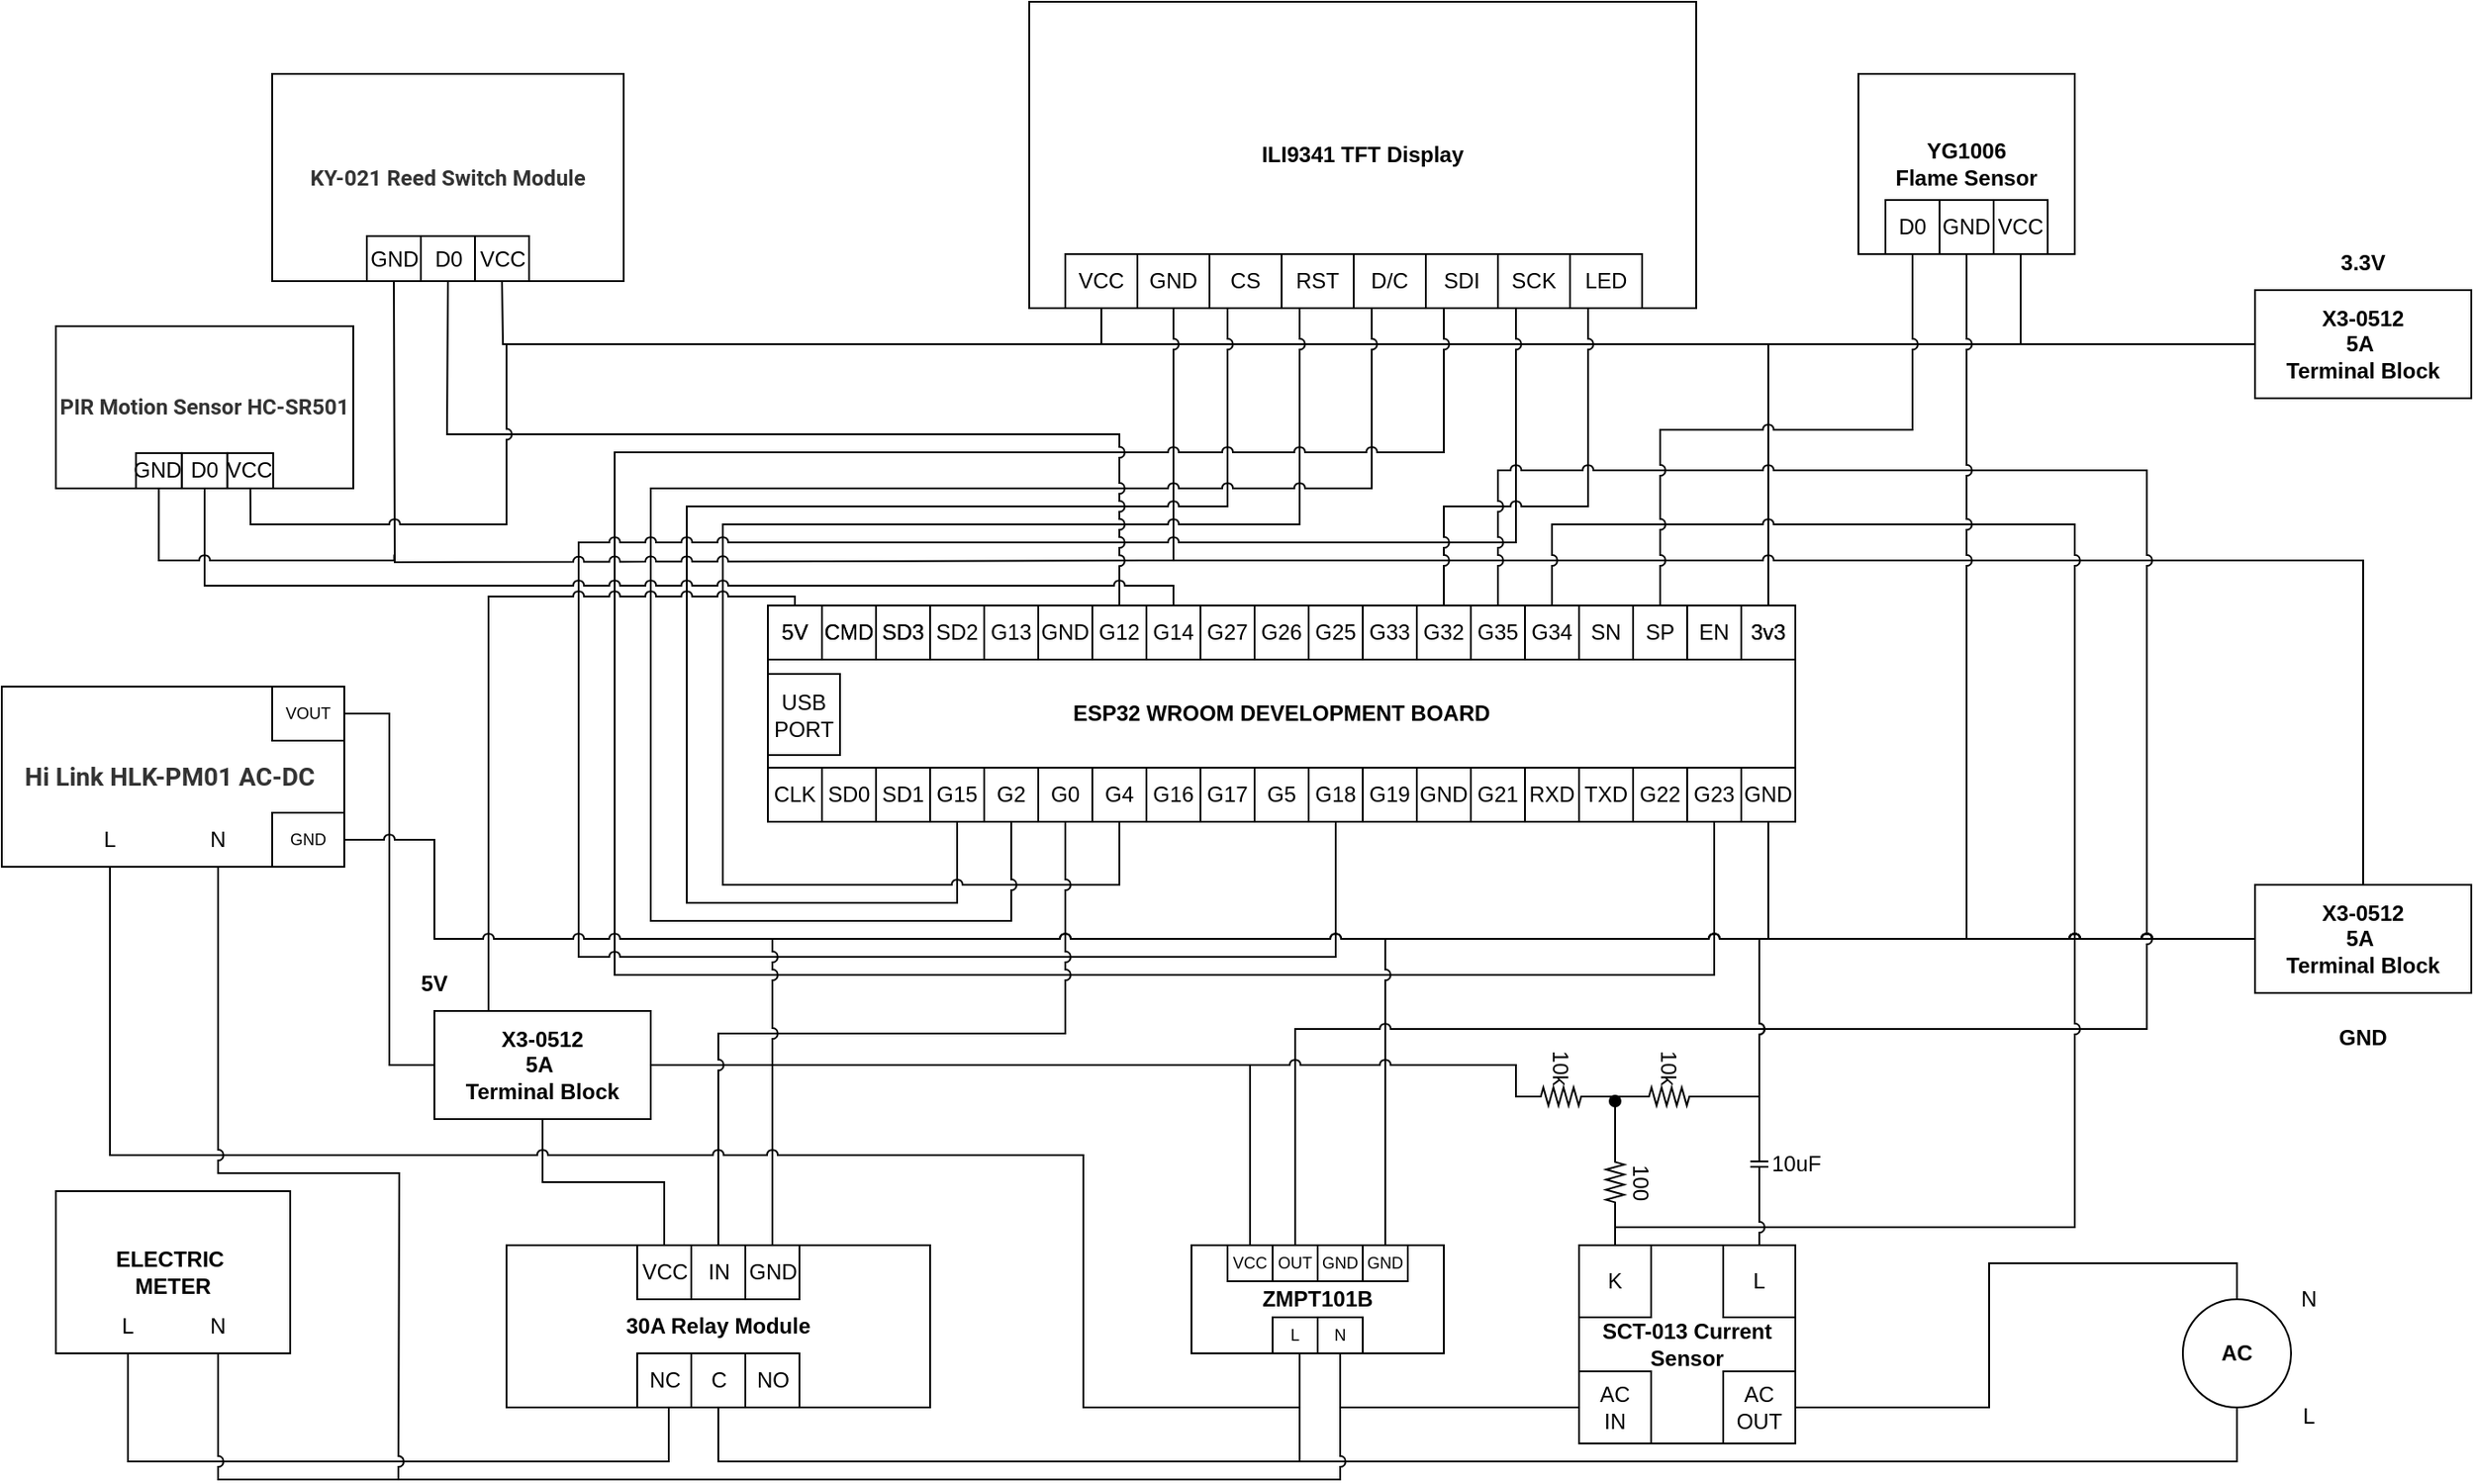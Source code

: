 <mxfile version="20.7.4" type="device"><diagram name="Page-1" id="7e0a89b8-554c-2b80-1dc8-d5c74ca68de4"><mxGraphModel dx="733" dy="443" grid="1" gridSize="10" guides="1" tooltips="1" connect="1" arrows="1" fold="1" page="1" pageScale="1" pageWidth="1400" pageHeight="850" background="none" math="0" shadow="0"><root><mxCell id="0"/><mxCell id="1" parent="0"/><mxCell id="iqbF8G-Wb3xZV-XFNy69-46" value="" style="group" parent="1" vertex="1" connectable="0"><mxGeometry x="435" y="345" width="570" height="120" as="geometry"/></mxCell><mxCell id="iqbF8G-Wb3xZV-XFNy69-1" value="&lt;b&gt;ESP32 WROOM DEVELOPMENT BOARD&lt;/b&gt;" style="rounded=0;whiteSpace=wrap;html=1;" parent="iqbF8G-Wb3xZV-XFNy69-46" vertex="1"><mxGeometry width="570" height="120" as="geometry"/></mxCell><mxCell id="iqbF8G-Wb3xZV-XFNy69-2" value="5V" style="text;html=1;strokeColor=default;fillColor=none;align=center;verticalAlign=middle;whiteSpace=wrap;rounded=0;" parent="iqbF8G-Wb3xZV-XFNy69-46" vertex="1"><mxGeometry width="30" height="30" as="geometry"/></mxCell><mxCell id="iqbF8G-Wb3xZV-XFNy69-4" value="CMD" style="text;html=1;strokeColor=default;fillColor=none;align=center;verticalAlign=middle;whiteSpace=wrap;rounded=0;" parent="iqbF8G-Wb3xZV-XFNy69-46" vertex="1"><mxGeometry x="30" width="30" height="30" as="geometry"/></mxCell><mxCell id="iqbF8G-Wb3xZV-XFNy69-5" value="SD3" style="text;html=1;strokeColor=default;fillColor=none;align=center;verticalAlign=middle;whiteSpace=wrap;rounded=0;" parent="iqbF8G-Wb3xZV-XFNy69-46" vertex="1"><mxGeometry x="60" width="30" height="30" as="geometry"/></mxCell><mxCell id="iqbF8G-Wb3xZV-XFNy69-6" value="SD2" style="text;html=1;strokeColor=default;fillColor=none;align=center;verticalAlign=middle;whiteSpace=wrap;rounded=0;" parent="iqbF8G-Wb3xZV-XFNy69-46" vertex="1"><mxGeometry x="90" width="30" height="30" as="geometry"/></mxCell><mxCell id="iqbF8G-Wb3xZV-XFNy69-7" value="G13" style="text;html=1;strokeColor=default;fillColor=none;align=center;verticalAlign=middle;whiteSpace=wrap;rounded=0;" parent="iqbF8G-Wb3xZV-XFNy69-46" vertex="1"><mxGeometry x="120" width="30" height="30" as="geometry"/></mxCell><mxCell id="iqbF8G-Wb3xZV-XFNy69-8" value="GND" style="text;html=1;strokeColor=default;fillColor=none;align=center;verticalAlign=middle;whiteSpace=wrap;rounded=0;" parent="iqbF8G-Wb3xZV-XFNy69-46" vertex="1"><mxGeometry x="150" width="30" height="30" as="geometry"/></mxCell><mxCell id="iqbF8G-Wb3xZV-XFNy69-9" value="G12" style="text;html=1;strokeColor=default;fillColor=none;align=center;verticalAlign=middle;whiteSpace=wrap;rounded=0;" parent="iqbF8G-Wb3xZV-XFNy69-46" vertex="1"><mxGeometry x="180" width="30" height="30" as="geometry"/></mxCell><mxCell id="iqbF8G-Wb3xZV-XFNy69-10" value="G14" style="text;html=1;strokeColor=default;fillColor=none;align=center;verticalAlign=middle;whiteSpace=wrap;rounded=0;" parent="iqbF8G-Wb3xZV-XFNy69-46" vertex="1"><mxGeometry x="210" width="30" height="30" as="geometry"/></mxCell><mxCell id="iqbF8G-Wb3xZV-XFNy69-11" value="G27" style="text;html=1;strokeColor=default;fillColor=none;align=center;verticalAlign=middle;whiteSpace=wrap;rounded=0;" parent="iqbF8G-Wb3xZV-XFNy69-46" vertex="1"><mxGeometry x="240" width="30" height="30" as="geometry"/></mxCell><mxCell id="iqbF8G-Wb3xZV-XFNy69-12" value="G26" style="text;html=1;strokeColor=default;fillColor=none;align=center;verticalAlign=middle;whiteSpace=wrap;rounded=0;" parent="iqbF8G-Wb3xZV-XFNy69-46" vertex="1"><mxGeometry x="270" width="30" height="30" as="geometry"/></mxCell><mxCell id="iqbF8G-Wb3xZV-XFNy69-13" value="G25" style="text;html=1;strokeColor=default;fillColor=none;align=center;verticalAlign=middle;whiteSpace=wrap;rounded=0;" parent="iqbF8G-Wb3xZV-XFNy69-46" vertex="1"><mxGeometry x="300" width="30" height="30" as="geometry"/></mxCell><mxCell id="iqbF8G-Wb3xZV-XFNy69-14" value="G33" style="text;html=1;strokeColor=default;fillColor=none;align=center;verticalAlign=middle;whiteSpace=wrap;rounded=0;" parent="iqbF8G-Wb3xZV-XFNy69-46" vertex="1"><mxGeometry x="330" width="30" height="30" as="geometry"/></mxCell><mxCell id="iqbF8G-Wb3xZV-XFNy69-15" value="G32" style="text;html=1;strokeColor=default;fillColor=none;align=center;verticalAlign=middle;whiteSpace=wrap;rounded=0;" parent="iqbF8G-Wb3xZV-XFNy69-46" vertex="1"><mxGeometry x="360" width="30" height="30" as="geometry"/></mxCell><mxCell id="iqbF8G-Wb3xZV-XFNy69-16" value="G35" style="text;html=1;strokeColor=default;fillColor=none;align=center;verticalAlign=middle;whiteSpace=wrap;rounded=0;" parent="iqbF8G-Wb3xZV-XFNy69-46" vertex="1"><mxGeometry x="390" width="30" height="30" as="geometry"/></mxCell><mxCell id="iqbF8G-Wb3xZV-XFNy69-17" value="G34" style="text;html=1;strokeColor=default;fillColor=none;align=center;verticalAlign=middle;whiteSpace=wrap;rounded=0;" parent="iqbF8G-Wb3xZV-XFNy69-46" vertex="1"><mxGeometry x="420" width="30" height="30" as="geometry"/></mxCell><mxCell id="iqbF8G-Wb3xZV-XFNy69-18" value="SN" style="text;html=1;strokeColor=default;fillColor=none;align=center;verticalAlign=middle;whiteSpace=wrap;rounded=0;" parent="iqbF8G-Wb3xZV-XFNy69-46" vertex="1"><mxGeometry x="450" width="30" height="30" as="geometry"/></mxCell><mxCell id="iqbF8G-Wb3xZV-XFNy69-19" value="SP" style="text;html=1;strokeColor=default;fillColor=none;align=center;verticalAlign=middle;whiteSpace=wrap;rounded=0;" parent="iqbF8G-Wb3xZV-XFNy69-46" vertex="1"><mxGeometry x="480" width="30" height="30" as="geometry"/></mxCell><mxCell id="iqbF8G-Wb3xZV-XFNy69-20" value="EN" style="text;html=1;strokeColor=default;fillColor=none;align=center;verticalAlign=middle;whiteSpace=wrap;rounded=0;" parent="iqbF8G-Wb3xZV-XFNy69-46" vertex="1"><mxGeometry x="510" width="30" height="30" as="geometry"/></mxCell><mxCell id="iqbF8G-Wb3xZV-XFNy69-21" value="3v3" style="text;html=1;strokeColor=default;fillColor=none;align=center;verticalAlign=middle;whiteSpace=wrap;rounded=0;" parent="iqbF8G-Wb3xZV-XFNy69-46" vertex="1"><mxGeometry x="540" width="30" height="30" as="geometry"/></mxCell><mxCell id="iqbF8G-Wb3xZV-XFNy69-22" value="USB&lt;br&gt;PORT" style="text;html=1;strokeColor=default;fillColor=none;align=center;verticalAlign=middle;whiteSpace=wrap;rounded=0;" parent="iqbF8G-Wb3xZV-XFNy69-46" vertex="1"><mxGeometry y="38" width="40" height="45" as="geometry"/></mxCell><mxCell id="iqbF8G-Wb3xZV-XFNy69-23" value="5V" style="text;html=1;strokeColor=default;fillColor=none;align=center;verticalAlign=middle;whiteSpace=wrap;rounded=0;" parent="iqbF8G-Wb3xZV-XFNy69-46" vertex="1"><mxGeometry width="30" height="30" as="geometry"/></mxCell><mxCell id="iqbF8G-Wb3xZV-XFNy69-24" value="3v3" style="text;html=1;strokeColor=default;fillColor=none;align=center;verticalAlign=middle;whiteSpace=wrap;rounded=0;" parent="iqbF8G-Wb3xZV-XFNy69-46" vertex="1"><mxGeometry x="540" width="30" height="30" as="geometry"/></mxCell><mxCell id="iqbF8G-Wb3xZV-XFNy69-25" value="CMD" style="text;html=1;strokeColor=default;fillColor=none;align=center;verticalAlign=middle;whiteSpace=wrap;rounded=0;" parent="iqbF8G-Wb3xZV-XFNy69-46" vertex="1"><mxGeometry x="30" width="30" height="30" as="geometry"/></mxCell><mxCell id="iqbF8G-Wb3xZV-XFNy69-26" value="SD3" style="text;html=1;strokeColor=default;fillColor=none;align=center;verticalAlign=middle;whiteSpace=wrap;rounded=0;" parent="iqbF8G-Wb3xZV-XFNy69-46" vertex="1"><mxGeometry x="60" width="30" height="30" as="geometry"/></mxCell><mxCell id="iqbF8G-Wb3xZV-XFNy69-27" value="G15" style="text;html=1;strokeColor=default;fillColor=none;align=center;verticalAlign=middle;whiteSpace=wrap;rounded=0;" parent="iqbF8G-Wb3xZV-XFNy69-46" vertex="1"><mxGeometry x="90" y="90" width="30" height="30" as="geometry"/></mxCell><mxCell id="iqbF8G-Wb3xZV-XFNy69-28" value="G2" style="text;html=1;strokeColor=default;fillColor=none;align=center;verticalAlign=middle;whiteSpace=wrap;rounded=0;" parent="iqbF8G-Wb3xZV-XFNy69-46" vertex="1"><mxGeometry x="120" y="90" width="30" height="30" as="geometry"/></mxCell><mxCell id="iqbF8G-Wb3xZV-XFNy69-29" value="G0" style="text;html=1;strokeColor=default;fillColor=none;align=center;verticalAlign=middle;whiteSpace=wrap;rounded=0;" parent="iqbF8G-Wb3xZV-XFNy69-46" vertex="1"><mxGeometry x="150" y="90" width="30" height="30" as="geometry"/></mxCell><mxCell id="iqbF8G-Wb3xZV-XFNy69-30" value="G4" style="text;html=1;strokeColor=default;fillColor=none;align=center;verticalAlign=middle;whiteSpace=wrap;rounded=0;" parent="iqbF8G-Wb3xZV-XFNy69-46" vertex="1"><mxGeometry x="180" y="90" width="30" height="30" as="geometry"/></mxCell><mxCell id="iqbF8G-Wb3xZV-XFNy69-31" value="G16" style="text;html=1;strokeColor=default;fillColor=none;align=center;verticalAlign=middle;whiteSpace=wrap;rounded=0;" parent="iqbF8G-Wb3xZV-XFNy69-46" vertex="1"><mxGeometry x="210" y="90" width="30" height="30" as="geometry"/></mxCell><mxCell id="iqbF8G-Wb3xZV-XFNy69-32" value="G17" style="text;html=1;strokeColor=default;fillColor=none;align=center;verticalAlign=middle;whiteSpace=wrap;rounded=0;" parent="iqbF8G-Wb3xZV-XFNy69-46" vertex="1"><mxGeometry x="240" y="90" width="30" height="30" as="geometry"/></mxCell><mxCell id="iqbF8G-Wb3xZV-XFNy69-33" value="G5" style="text;html=1;strokeColor=default;fillColor=none;align=center;verticalAlign=middle;whiteSpace=wrap;rounded=0;" parent="iqbF8G-Wb3xZV-XFNy69-46" vertex="1"><mxGeometry x="270" y="90" width="30" height="30" as="geometry"/></mxCell><mxCell id="iqbF8G-Wb3xZV-XFNy69-34" value="G18" style="text;html=1;strokeColor=default;fillColor=none;align=center;verticalAlign=middle;whiteSpace=wrap;rounded=0;" parent="iqbF8G-Wb3xZV-XFNy69-46" vertex="1"><mxGeometry x="300" y="90" width="30" height="30" as="geometry"/></mxCell><mxCell id="iqbF8G-Wb3xZV-XFNy69-35" value="G19" style="text;html=1;strokeColor=default;fillColor=none;align=center;verticalAlign=middle;whiteSpace=wrap;rounded=0;" parent="iqbF8G-Wb3xZV-XFNy69-46" vertex="1"><mxGeometry x="330" y="90" width="30" height="30" as="geometry"/></mxCell><mxCell id="iqbF8G-Wb3xZV-XFNy69-36" value="GND" style="text;html=1;strokeColor=default;fillColor=none;align=center;verticalAlign=middle;whiteSpace=wrap;rounded=0;" parent="iqbF8G-Wb3xZV-XFNy69-46" vertex="1"><mxGeometry x="360" y="90" width="30" height="30" as="geometry"/></mxCell><mxCell id="iqbF8G-Wb3xZV-XFNy69-37" value="G21" style="text;html=1;strokeColor=default;fillColor=none;align=center;verticalAlign=middle;whiteSpace=wrap;rounded=0;" parent="iqbF8G-Wb3xZV-XFNy69-46" vertex="1"><mxGeometry x="390" y="90" width="30" height="30" as="geometry"/></mxCell><mxCell id="iqbF8G-Wb3xZV-XFNy69-38" value="RXD" style="text;html=1;strokeColor=default;fillColor=none;align=center;verticalAlign=middle;whiteSpace=wrap;rounded=0;" parent="iqbF8G-Wb3xZV-XFNy69-46" vertex="1"><mxGeometry x="420" y="90" width="30" height="30" as="geometry"/></mxCell><mxCell id="iqbF8G-Wb3xZV-XFNy69-39" value="TXD" style="text;html=1;strokeColor=default;fillColor=none;align=center;verticalAlign=middle;whiteSpace=wrap;rounded=0;" parent="iqbF8G-Wb3xZV-XFNy69-46" vertex="1"><mxGeometry x="450" y="90" width="30" height="30" as="geometry"/></mxCell><mxCell id="iqbF8G-Wb3xZV-XFNy69-40" value="G22" style="text;html=1;strokeColor=default;fillColor=none;align=center;verticalAlign=middle;whiteSpace=wrap;rounded=0;" parent="iqbF8G-Wb3xZV-XFNy69-46" vertex="1"><mxGeometry x="480" y="90" width="30" height="30" as="geometry"/></mxCell><mxCell id="iqbF8G-Wb3xZV-XFNy69-41" value="G23" style="text;html=1;strokeColor=default;fillColor=none;align=center;verticalAlign=middle;whiteSpace=wrap;rounded=0;" parent="iqbF8G-Wb3xZV-XFNy69-46" vertex="1"><mxGeometry x="510" y="90" width="30" height="30" as="geometry"/></mxCell><mxCell id="iqbF8G-Wb3xZV-XFNy69-42" value="CLK" style="text;html=1;strokeColor=default;fillColor=none;align=center;verticalAlign=middle;whiteSpace=wrap;rounded=0;" parent="iqbF8G-Wb3xZV-XFNy69-46" vertex="1"><mxGeometry y="90" width="30" height="30" as="geometry"/></mxCell><mxCell id="iqbF8G-Wb3xZV-XFNy69-43" value="GND" style="text;html=1;strokeColor=default;fillColor=none;align=center;verticalAlign=middle;whiteSpace=wrap;rounded=0;" parent="iqbF8G-Wb3xZV-XFNy69-46" vertex="1"><mxGeometry x="540" y="90" width="30" height="30" as="geometry"/></mxCell><mxCell id="iqbF8G-Wb3xZV-XFNy69-44" value="SD0" style="text;html=1;strokeColor=default;fillColor=none;align=center;verticalAlign=middle;whiteSpace=wrap;rounded=0;" parent="iqbF8G-Wb3xZV-XFNy69-46" vertex="1"><mxGeometry x="30" y="90" width="30" height="30" as="geometry"/></mxCell><mxCell id="iqbF8G-Wb3xZV-XFNy69-45" value="SD1" style="text;html=1;strokeColor=default;fillColor=none;align=center;verticalAlign=middle;whiteSpace=wrap;rounded=0;" parent="iqbF8G-Wb3xZV-XFNy69-46" vertex="1"><mxGeometry x="60" y="90" width="30" height="30" as="geometry"/></mxCell><mxCell id="iqbF8G-Wb3xZV-XFNy69-47" value="&lt;b&gt;X3-0512&lt;br&gt;5A&amp;nbsp;&lt;br&gt;Terminal Block&lt;/b&gt;" style="rounded=0;whiteSpace=wrap;html=1;strokeColor=default;fillColor=default;" parent="1" vertex="1"><mxGeometry x="1260" y="170" width="120" height="60" as="geometry"/></mxCell><mxCell id="-QdE8qXqmlHqDC_q-NWg-1" value="&lt;b&gt;X3-0512&lt;br&gt;5A&amp;nbsp;&lt;br&gt;Terminal Block&lt;/b&gt;" style="rounded=0;whiteSpace=wrap;html=1;strokeColor=default;fillColor=default;" parent="1" vertex="1"><mxGeometry x="1260" y="500" width="120" height="60" as="geometry"/></mxCell><mxCell id="-QdE8qXqmlHqDC_q-NWg-56" value="" style="group" parent="1" vertex="1" connectable="0"><mxGeometry x="580" y="10" width="370" height="170" as="geometry"/></mxCell><mxCell id="-QdE8qXqmlHqDC_q-NWg-2" value="&lt;b&gt;ILI9341 TFT Display&lt;/b&gt;" style="rounded=0;whiteSpace=wrap;html=1;fillColor=default;" parent="-QdE8qXqmlHqDC_q-NWg-56" vertex="1"><mxGeometry width="370" height="170" as="geometry"/></mxCell><mxCell id="-QdE8qXqmlHqDC_q-NWg-48" value="VCC" style="rounded=0;whiteSpace=wrap;html=1;fillColor=default;" parent="-QdE8qXqmlHqDC_q-NWg-56" vertex="1"><mxGeometry x="20" y="140" width="40" height="30" as="geometry"/></mxCell><mxCell id="-QdE8qXqmlHqDC_q-NWg-49" value="GND" style="rounded=0;whiteSpace=wrap;html=1;fillColor=default;" parent="-QdE8qXqmlHqDC_q-NWg-56" vertex="1"><mxGeometry x="60" y="140" width="40" height="30" as="geometry"/></mxCell><mxCell id="-QdE8qXqmlHqDC_q-NWg-50" value="CS" style="rounded=0;whiteSpace=wrap;html=1;fillColor=default;" parent="-QdE8qXqmlHqDC_q-NWg-56" vertex="1"><mxGeometry x="100" y="140" width="40" height="30" as="geometry"/></mxCell><mxCell id="-QdE8qXqmlHqDC_q-NWg-51" value="RST" style="rounded=0;whiteSpace=wrap;html=1;fillColor=default;" parent="-QdE8qXqmlHqDC_q-NWg-56" vertex="1"><mxGeometry x="140" y="140" width="40" height="30" as="geometry"/></mxCell><mxCell id="-QdE8qXqmlHqDC_q-NWg-52" value="D/C" style="rounded=0;whiteSpace=wrap;html=1;fillColor=default;" parent="-QdE8qXqmlHqDC_q-NWg-56" vertex="1"><mxGeometry x="180" y="140" width="40" height="30" as="geometry"/></mxCell><mxCell id="-QdE8qXqmlHqDC_q-NWg-53" value="SDI" style="rounded=0;whiteSpace=wrap;html=1;fillColor=default;" parent="-QdE8qXqmlHqDC_q-NWg-56" vertex="1"><mxGeometry x="220" y="140" width="40" height="30" as="geometry"/></mxCell><mxCell id="-QdE8qXqmlHqDC_q-NWg-54" value="SCK" style="rounded=0;whiteSpace=wrap;html=1;fillColor=default;" parent="-QdE8qXqmlHqDC_q-NWg-56" vertex="1"><mxGeometry x="260" y="140" width="40" height="30" as="geometry"/></mxCell><mxCell id="-QdE8qXqmlHqDC_q-NWg-55" value="LED" style="rounded=0;whiteSpace=wrap;html=1;fillColor=default;" parent="-QdE8qXqmlHqDC_q-NWg-56" vertex="1"><mxGeometry x="300" y="140" width="40" height="30" as="geometry"/></mxCell><mxCell id="-QdE8qXqmlHqDC_q-NWg-57" style="edgeStyle=orthogonalEdgeStyle;rounded=0;orthogonalLoop=1;jettySize=auto;html=1;exitX=0.5;exitY=1;exitDx=0;exitDy=0;entryX=0;entryY=0.5;entryDx=0;entryDy=0;endArrow=none;endFill=0;" parent="1" source="iqbF8G-Wb3xZV-XFNy69-43" target="-QdE8qXqmlHqDC_q-NWg-1" edge="1"><mxGeometry relative="1" as="geometry"/></mxCell><mxCell id="-QdE8qXqmlHqDC_q-NWg-58" style="edgeStyle=orthogonalEdgeStyle;rounded=0;orthogonalLoop=1;jettySize=auto;html=1;exitX=0.5;exitY=0;exitDx=0;exitDy=0;entryX=0;entryY=0.5;entryDx=0;entryDy=0;endArrow=none;endFill=0;" parent="1" source="iqbF8G-Wb3xZV-XFNy69-24" target="iqbF8G-Wb3xZV-XFNy69-47" edge="1"><mxGeometry relative="1" as="geometry"/></mxCell><mxCell id="-QdE8qXqmlHqDC_q-NWg-59" style="edgeStyle=orthogonalEdgeStyle;rounded=0;orthogonalLoop=1;jettySize=auto;html=1;exitX=0.5;exitY=1;exitDx=0;exitDy=0;entryX=0;entryY=0.5;entryDx=0;entryDy=0;endArrow=none;endFill=0;" parent="1" source="-QdE8qXqmlHqDC_q-NWg-48" target="iqbF8G-Wb3xZV-XFNy69-47" edge="1"><mxGeometry relative="1" as="geometry"/></mxCell><mxCell id="-QdE8qXqmlHqDC_q-NWg-60" style="edgeStyle=orthogonalEdgeStyle;rounded=0;orthogonalLoop=1;jettySize=auto;html=1;exitX=0.5;exitY=1;exitDx=0;exitDy=0;entryX=0.5;entryY=0;entryDx=0;entryDy=0;endArrow=none;endFill=0;jumpStyle=arc;" parent="1" source="-QdE8qXqmlHqDC_q-NWg-49" target="-QdE8qXqmlHqDC_q-NWg-1" edge="1"><mxGeometry relative="1" as="geometry"><Array as="points"><mxPoint x="660" y="320"/><mxPoint x="1320" y="320"/></Array></mxGeometry></mxCell><mxCell id="-QdE8qXqmlHqDC_q-NWg-61" style="edgeStyle=orthogonalEdgeStyle;rounded=0;jumpStyle=arc;orthogonalLoop=1;jettySize=auto;html=1;exitX=0.5;exitY=1;exitDx=0;exitDy=0;entryX=0.5;entryY=1;entryDx=0;entryDy=0;endArrow=none;endFill=0;" parent="1" source="-QdE8qXqmlHqDC_q-NWg-50" target="iqbF8G-Wb3xZV-XFNy69-27" edge="1"><mxGeometry relative="1" as="geometry"><Array as="points"><mxPoint x="690" y="290"/><mxPoint x="390" y="290"/><mxPoint x="390" y="510"/><mxPoint x="540" y="510"/></Array></mxGeometry></mxCell><mxCell id="-QdE8qXqmlHqDC_q-NWg-62" style="edgeStyle=orthogonalEdgeStyle;rounded=0;jumpStyle=arc;orthogonalLoop=1;jettySize=auto;html=1;exitX=0.5;exitY=1;exitDx=0;exitDy=0;entryX=0.5;entryY=1;entryDx=0;entryDy=0;endArrow=none;endFill=0;" parent="1" source="-QdE8qXqmlHqDC_q-NWg-51" target="iqbF8G-Wb3xZV-XFNy69-30" edge="1"><mxGeometry relative="1" as="geometry"><Array as="points"><mxPoint x="730" y="300"/><mxPoint x="410" y="300"/><mxPoint x="410" y="500"/><mxPoint x="630" y="500"/></Array></mxGeometry></mxCell><mxCell id="-QdE8qXqmlHqDC_q-NWg-63" style="edgeStyle=orthogonalEdgeStyle;rounded=0;jumpStyle=arc;orthogonalLoop=1;jettySize=auto;html=1;exitX=0.5;exitY=1;exitDx=0;exitDy=0;entryX=0.5;entryY=1;entryDx=0;entryDy=0;endArrow=none;endFill=0;" parent="1" source="-QdE8qXqmlHqDC_q-NWg-52" target="iqbF8G-Wb3xZV-XFNy69-28" edge="1"><mxGeometry relative="1" as="geometry"><Array as="points"><mxPoint x="770" y="280"/><mxPoint x="370" y="280"/><mxPoint x="370" y="520"/><mxPoint x="570" y="520"/></Array></mxGeometry></mxCell><mxCell id="-QdE8qXqmlHqDC_q-NWg-64" style="edgeStyle=orthogonalEdgeStyle;rounded=0;jumpStyle=arc;orthogonalLoop=1;jettySize=auto;html=1;exitX=0.5;exitY=1;exitDx=0;exitDy=0;entryX=0.5;entryY=1;entryDx=0;entryDy=0;endArrow=none;endFill=0;" parent="1" source="-QdE8qXqmlHqDC_q-NWg-53" target="iqbF8G-Wb3xZV-XFNy69-41" edge="1"><mxGeometry relative="1" as="geometry"><Array as="points"><mxPoint x="810" y="260"/><mxPoint x="350" y="260"/><mxPoint x="350" y="550"/><mxPoint x="960" y="550"/></Array></mxGeometry></mxCell><mxCell id="-QdE8qXqmlHqDC_q-NWg-65" style="edgeStyle=orthogonalEdgeStyle;rounded=0;jumpStyle=arc;orthogonalLoop=1;jettySize=auto;html=1;exitX=0.5;exitY=1;exitDx=0;exitDy=0;entryX=0.5;entryY=1;entryDx=0;entryDy=0;endArrow=none;endFill=0;" parent="1" source="-QdE8qXqmlHqDC_q-NWg-54" target="iqbF8G-Wb3xZV-XFNy69-34" edge="1"><mxGeometry relative="1" as="geometry"><Array as="points"><mxPoint x="850" y="310"/><mxPoint x="330" y="310"/><mxPoint x="330" y="540"/><mxPoint x="750" y="540"/></Array></mxGeometry></mxCell><mxCell id="-QdE8qXqmlHqDC_q-NWg-66" style="edgeStyle=orthogonalEdgeStyle;rounded=0;jumpStyle=arc;orthogonalLoop=1;jettySize=auto;html=1;exitX=0.5;exitY=1;exitDx=0;exitDy=0;entryX=0.5;entryY=0;entryDx=0;entryDy=0;endArrow=none;endFill=0;" parent="1" source="-QdE8qXqmlHqDC_q-NWg-55" target="iqbF8G-Wb3xZV-XFNy69-15" edge="1"><mxGeometry relative="1" as="geometry"><Array as="points"><mxPoint x="890" y="180"/><mxPoint x="890" y="290"/><mxPoint x="810" y="290"/></Array></mxGeometry></mxCell><mxCell id="VGpihetHE-71vRWrGWAE-2" value="" style="group" parent="1" vertex="1" connectable="0"><mxGeometry x="885" y="700" width="120" height="110" as="geometry"/></mxCell><mxCell id="EbxEECA1mclkRVcyBePt-11" value="&lt;b&gt;SCT-013 Current Sensor&lt;/b&gt;" style="rounded=0;whiteSpace=wrap;html=1;" parent="VGpihetHE-71vRWrGWAE-2" vertex="1"><mxGeometry width="120" height="110" as="geometry"/></mxCell><mxCell id="EbxEECA1mclkRVcyBePt-12" value="AC&lt;br&gt;IN" style="rounded=0;whiteSpace=wrap;html=1;" parent="VGpihetHE-71vRWrGWAE-2" vertex="1"><mxGeometry y="70" width="40" height="40" as="geometry"/></mxCell><mxCell id="EbxEECA1mclkRVcyBePt-13" value="AC&lt;br&gt;OUT" style="rounded=0;whiteSpace=wrap;html=1;" parent="VGpihetHE-71vRWrGWAE-2" vertex="1"><mxGeometry x="80" y="70" width="40" height="40" as="geometry"/></mxCell><mxCell id="EbxEECA1mclkRVcyBePt-14" value="K" style="rounded=0;whiteSpace=wrap;html=1;" parent="VGpihetHE-71vRWrGWAE-2" vertex="1"><mxGeometry width="40" height="40" as="geometry"/></mxCell><mxCell id="EbxEECA1mclkRVcyBePt-15" value="L" style="rounded=0;whiteSpace=wrap;html=1;" parent="VGpihetHE-71vRWrGWAE-2" vertex="1"><mxGeometry x="80" width="40" height="40" as="geometry"/></mxCell><mxCell id="VGpihetHE-71vRWrGWAE-3" value="" style="group" parent="1" vertex="1" connectable="0"><mxGeometry x="670" y="700" width="140" height="60" as="geometry"/></mxCell><mxCell id="EbxEECA1mclkRVcyBePt-17" value="&lt;b&gt;ZMPT101B&lt;/b&gt;" style="rounded=0;whiteSpace=wrap;html=1;container=0;" parent="VGpihetHE-71vRWrGWAE-3" vertex="1"><mxGeometry width="140" height="60" as="geometry"/></mxCell><mxCell id="EbxEECA1mclkRVcyBePt-18" value="VCC" style="rounded=0;whiteSpace=wrap;html=1;fontSize=9;container=0;" parent="VGpihetHE-71vRWrGWAE-3" vertex="1"><mxGeometry x="20" width="25" height="20" as="geometry"/></mxCell><mxCell id="EbxEECA1mclkRVcyBePt-19" value="OUT" style="rounded=0;whiteSpace=wrap;html=1;fontSize=9;container=0;" parent="VGpihetHE-71vRWrGWAE-3" vertex="1"><mxGeometry x="45" width="25" height="20" as="geometry"/></mxCell><mxCell id="EbxEECA1mclkRVcyBePt-20" value="GND" style="rounded=0;whiteSpace=wrap;html=1;fontSize=9;container=0;" parent="VGpihetHE-71vRWrGWAE-3" vertex="1"><mxGeometry x="70" width="25" height="20" as="geometry"/></mxCell><mxCell id="EbxEECA1mclkRVcyBePt-21" value="GND" style="rounded=0;whiteSpace=wrap;html=1;fontSize=9;container=0;" parent="VGpihetHE-71vRWrGWAE-3" vertex="1"><mxGeometry x="95" width="25" height="20" as="geometry"/></mxCell><mxCell id="VGpihetHE-71vRWrGWAE-33" value="L" style="rounded=0;whiteSpace=wrap;html=1;fontSize=9;container=0;" parent="VGpihetHE-71vRWrGWAE-3" vertex="1"><mxGeometry x="45" y="40" width="25" height="20" as="geometry"/></mxCell><mxCell id="VGpihetHE-71vRWrGWAE-34" value="N" style="rounded=0;whiteSpace=wrap;html=1;fontSize=9;container=0;" parent="VGpihetHE-71vRWrGWAE-3" vertex="1"><mxGeometry x="70" y="40" width="25" height="20" as="geometry"/></mxCell><mxCell id="VGpihetHE-71vRWrGWAE-7" style="edgeStyle=orthogonalEdgeStyle;rounded=0;jumpStyle=arc;orthogonalLoop=1;jettySize=auto;html=1;exitX=0.5;exitY=0;exitDx=0;exitDy=0;entryX=0;entryY=0.5;entryDx=0;entryDy=0;endArrow=none;endFill=0;" parent="1" source="EbxEECA1mclkRVcyBePt-21" target="-QdE8qXqmlHqDC_q-NWg-1" edge="1"><mxGeometry relative="1" as="geometry"/></mxCell><mxCell id="VGpihetHE-71vRWrGWAE-8" value="&lt;b&gt;X3-0512&lt;br&gt;5A&amp;nbsp;&lt;br&gt;Terminal Block&lt;/b&gt;" style="rounded=0;whiteSpace=wrap;html=1;strokeColor=default;fillColor=default;" parent="1" vertex="1"><mxGeometry x="250" y="570" width="120" height="60" as="geometry"/></mxCell><mxCell id="VGpihetHE-71vRWrGWAE-9" style="edgeStyle=orthogonalEdgeStyle;rounded=0;jumpStyle=arc;orthogonalLoop=1;jettySize=auto;html=1;exitX=0.5;exitY=0;exitDx=0;exitDy=0;endArrow=none;endFill=0;" parent="1" source="iqbF8G-Wb3xZV-XFNy69-23" target="VGpihetHE-71vRWrGWAE-8" edge="1"><mxGeometry relative="1" as="geometry"><Array as="points"><mxPoint x="450" y="340"/><mxPoint x="280" y="340"/></Array></mxGeometry></mxCell><mxCell id="VGpihetHE-71vRWrGWAE-10" style="edgeStyle=orthogonalEdgeStyle;rounded=0;jumpStyle=arc;orthogonalLoop=1;jettySize=auto;html=1;exitX=0.5;exitY=0;exitDx=0;exitDy=0;entryX=1;entryY=0.5;entryDx=0;entryDy=0;endArrow=none;endFill=0;" parent="1" source="EbxEECA1mclkRVcyBePt-18" target="VGpihetHE-71vRWrGWAE-8" edge="1"><mxGeometry relative="1" as="geometry"/></mxCell><mxCell id="VGpihetHE-71vRWrGWAE-11" style="edgeStyle=orthogonalEdgeStyle;rounded=0;jumpStyle=arc;orthogonalLoop=1;jettySize=auto;html=1;exitX=0.5;exitY=0;exitDx=0;exitDy=0;entryX=0.5;entryY=0;entryDx=0;entryDy=0;endArrow=none;endFill=0;" parent="1" source="iqbF8G-Wb3xZV-XFNy69-16" target="EbxEECA1mclkRVcyBePt-19" edge="1"><mxGeometry relative="1" as="geometry"><Array as="points"><mxPoint x="840" y="270"/><mxPoint x="1200" y="270"/><mxPoint x="1200" y="580"/><mxPoint x="727" y="580"/></Array></mxGeometry></mxCell><mxCell id="VGpihetHE-71vRWrGWAE-17" style="edgeStyle=orthogonalEdgeStyle;rounded=0;jumpStyle=arc;orthogonalLoop=1;jettySize=auto;html=1;exitX=0;exitY=0.5;exitDx=0;exitDy=0;exitPerimeter=0;entryX=1;entryY=0.5;entryDx=0;entryDy=0;entryPerimeter=0;endArrow=none;endFill=0;" parent="1" source="VGpihetHE-71vRWrGWAE-12" target="VGpihetHE-71vRWrGWAE-16" edge="1"><mxGeometry relative="1" as="geometry"/></mxCell><mxCell id="VGpihetHE-71vRWrGWAE-19" style="edgeStyle=orthogonalEdgeStyle;rounded=0;jumpStyle=arc;orthogonalLoop=1;jettySize=auto;html=1;exitX=1;exitY=0.5;exitDx=0;exitDy=0;exitPerimeter=0;entryX=1;entryY=0.5;entryDx=0;entryDy=0;endArrow=none;endFill=0;" parent="1" source="VGpihetHE-71vRWrGWAE-12" target="VGpihetHE-71vRWrGWAE-8" edge="1"><mxGeometry relative="1" as="geometry"><Array as="points"><mxPoint x="850" y="618"/><mxPoint x="850" y="600"/></Array></mxGeometry></mxCell><mxCell id="VGpihetHE-71vRWrGWAE-12" value="10k" style="pointerEvents=1;verticalLabelPosition=middle;shadow=0;dashed=0;align=right;html=1;verticalAlign=middle;shape=mxgraph.electrical.resistors.resistor_2;rotation=90;labelPosition=left;direction=south;" parent="1" vertex="1"><mxGeometry x="870" y="600" width="10" height="35" as="geometry"/></mxCell><mxCell id="VGpihetHE-71vRWrGWAE-30" style="edgeStyle=orthogonalEdgeStyle;rounded=0;jumpStyle=arc;orthogonalLoop=1;jettySize=auto;html=1;exitX=0;exitY=0.5;exitDx=0;exitDy=0;exitPerimeter=0;entryX=0;entryY=0.5;entryDx=0;entryDy=0;endArrow=none;endFill=0;" parent="1" source="VGpihetHE-71vRWrGWAE-16" target="-QdE8qXqmlHqDC_q-NWg-1" edge="1"><mxGeometry relative="1" as="geometry"><Array as="points"><mxPoint x="985" y="618"/><mxPoint x="985" y="530"/></Array></mxGeometry></mxCell><mxCell id="VGpihetHE-71vRWrGWAE-16" value="10k" style="pointerEvents=1;verticalLabelPosition=middle;shadow=0;dashed=0;align=right;html=1;verticalAlign=middle;shape=mxgraph.electrical.resistors.resistor_2;rotation=90;labelPosition=left;direction=south;" parent="1" vertex="1"><mxGeometry x="930" y="600" width="10" height="35" as="geometry"/></mxCell><mxCell id="VGpihetHE-71vRWrGWAE-24" style="edgeStyle=orthogonalEdgeStyle;rounded=0;jumpStyle=arc;orthogonalLoop=1;jettySize=auto;html=1;exitX=0;exitY=0.5;exitDx=0;exitDy=0;exitPerimeter=0;entryX=0.5;entryY=0;entryDx=0;entryDy=0;endArrow=none;endFill=0;" parent="1" source="VGpihetHE-71vRWrGWAE-22" target="EbxEECA1mclkRVcyBePt-14" edge="1"><mxGeometry relative="1" as="geometry"/></mxCell><mxCell id="VGpihetHE-71vRWrGWAE-25" style="edgeStyle=orthogonalEdgeStyle;rounded=0;jumpStyle=arc;orthogonalLoop=1;jettySize=auto;html=1;exitX=1;exitY=0.5;exitDx=0;exitDy=0;exitPerimeter=0;endArrow=oval;endFill=1;" parent="1" source="VGpihetHE-71vRWrGWAE-22" edge="1"><mxGeometry relative="1" as="geometry"><mxPoint x="905" y="620" as="targetPoint"/></mxGeometry></mxCell><mxCell id="VGpihetHE-71vRWrGWAE-32" style="edgeStyle=orthogonalEdgeStyle;rounded=0;jumpStyle=arc;orthogonalLoop=1;jettySize=auto;html=1;exitX=0;exitY=0.5;exitDx=0;exitDy=0;exitPerimeter=0;endArrow=none;endFill=0;entryX=0.5;entryY=0;entryDx=0;entryDy=0;" parent="1" source="VGpihetHE-71vRWrGWAE-22" target="iqbF8G-Wb3xZV-XFNy69-17" edge="1"><mxGeometry relative="1" as="geometry"><mxPoint x="870" y="311.667" as="targetPoint"/><Array as="points"><mxPoint x="905" y="690"/><mxPoint x="1160" y="690"/><mxPoint x="1160" y="300"/><mxPoint x="870" y="300"/></Array></mxGeometry></mxCell><mxCell id="VGpihetHE-71vRWrGWAE-22" value="100" style="pointerEvents=1;verticalLabelPosition=top;shadow=0;dashed=0;align=center;html=1;verticalAlign=bottom;shape=mxgraph.electrical.resistors.resistor_2;rotation=90;labelPosition=center;direction=west;" parent="1" vertex="1"><mxGeometry x="887.5" y="660" width="35" height="10" as="geometry"/></mxCell><mxCell id="VGpihetHE-71vRWrGWAE-29" style="edgeStyle=orthogonalEdgeStyle;rounded=0;jumpStyle=arc;orthogonalLoop=1;jettySize=auto;html=1;exitX=0;exitY=0.5;exitDx=0;exitDy=0;exitPerimeter=0;entryX=0;entryY=0.5;entryDx=0;entryDy=0;endArrow=none;endFill=0;" parent="1" source="VGpihetHE-71vRWrGWAE-27" target="-QdE8qXqmlHqDC_q-NWg-1" edge="1"><mxGeometry relative="1" as="geometry"/></mxCell><mxCell id="VGpihetHE-71vRWrGWAE-27" value="10uF" style="pointerEvents=1;verticalLabelPosition=middle;shadow=0;dashed=0;align=left;html=1;verticalAlign=middle;shape=mxgraph.electrical.capacitors.capacitor_1;direction=south;labelPosition=right;" parent="1" vertex="1"><mxGeometry x="980" y="640" width="10" height="30" as="geometry"/></mxCell><mxCell id="VGpihetHE-71vRWrGWAE-28" style="edgeStyle=orthogonalEdgeStyle;rounded=0;jumpStyle=arc;orthogonalLoop=1;jettySize=auto;html=1;exitX=0.5;exitY=0;exitDx=0;exitDy=0;entryX=1;entryY=0.5;entryDx=0;entryDy=0;entryPerimeter=0;endArrow=none;endFill=0;" parent="1" source="EbxEECA1mclkRVcyBePt-15" target="VGpihetHE-71vRWrGWAE-27" edge="1"><mxGeometry relative="1" as="geometry"/></mxCell><mxCell id="VGpihetHE-71vRWrGWAE-35" value="&lt;b&gt;YG1006&lt;br&gt;Flame Sensor&lt;/b&gt;" style="rounded=0;whiteSpace=wrap;html=1;strokeColor=default;fillColor=default;" parent="1" vertex="1"><mxGeometry x="1040" y="50" width="120" height="100" as="geometry"/></mxCell><mxCell id="VGpihetHE-71vRWrGWAE-36" value="&lt;b&gt;3.3V&lt;/b&gt;" style="text;html=1;strokeColor=none;fillColor=none;align=center;verticalAlign=middle;whiteSpace=wrap;rounded=0;" parent="1" vertex="1"><mxGeometry x="1290" y="140" width="60" height="30" as="geometry"/></mxCell><mxCell id="VGpihetHE-71vRWrGWAE-37" value="&lt;b&gt;GND&lt;/b&gt;" style="text;html=1;strokeColor=none;fillColor=none;align=center;verticalAlign=middle;whiteSpace=wrap;rounded=0;" parent="1" vertex="1"><mxGeometry x="1290" y="570" width="60" height="30" as="geometry"/></mxCell><mxCell id="VGpihetHE-71vRWrGWAE-38" value="&lt;b&gt;5V&lt;/b&gt;" style="text;html=1;strokeColor=none;fillColor=none;align=center;verticalAlign=middle;whiteSpace=wrap;rounded=0;" parent="1" vertex="1"><mxGeometry x="220" y="540" width="60" height="30" as="geometry"/></mxCell><mxCell id="VGpihetHE-71vRWrGWAE-43" style="edgeStyle=orthogonalEdgeStyle;rounded=0;jumpStyle=arc;orthogonalLoop=1;jettySize=auto;html=1;exitX=0.5;exitY=1;exitDx=0;exitDy=0;entryX=0;entryY=0.5;entryDx=0;entryDy=0;endArrow=none;endFill=0;" parent="1" source="VGpihetHE-71vRWrGWAE-39" target="-QdE8qXqmlHqDC_q-NWg-1" edge="1"><mxGeometry relative="1" as="geometry"/></mxCell><mxCell id="VGpihetHE-71vRWrGWAE-39" value="GND" style="rounded=0;whiteSpace=wrap;html=1;fillColor=default;" parent="1" vertex="1"><mxGeometry x="1085" y="120" width="30" height="30" as="geometry"/></mxCell><mxCell id="VGpihetHE-71vRWrGWAE-42" style="edgeStyle=orthogonalEdgeStyle;rounded=0;jumpStyle=arc;orthogonalLoop=1;jettySize=auto;html=1;exitX=0.5;exitY=1;exitDx=0;exitDy=0;entryX=0;entryY=0.5;entryDx=0;entryDy=0;endArrow=none;endFill=0;" parent="1" source="VGpihetHE-71vRWrGWAE-40" target="iqbF8G-Wb3xZV-XFNy69-47" edge="1"><mxGeometry relative="1" as="geometry"/></mxCell><mxCell id="VGpihetHE-71vRWrGWAE-40" value="VCC" style="rounded=0;whiteSpace=wrap;html=1;fillColor=default;" parent="1" vertex="1"><mxGeometry x="1115" y="120" width="30" height="30" as="geometry"/></mxCell><mxCell id="VGpihetHE-71vRWrGWAE-41" value="D0" style="rounded=0;whiteSpace=wrap;html=1;fillColor=default;" parent="1" vertex="1"><mxGeometry x="1055" y="120" width="30" height="30" as="geometry"/></mxCell><mxCell id="VGpihetHE-71vRWrGWAE-44" style="edgeStyle=orthogonalEdgeStyle;rounded=0;jumpStyle=arc;orthogonalLoop=1;jettySize=auto;html=1;exitX=0.5;exitY=0;exitDx=0;exitDy=0;entryX=0.5;entryY=1;entryDx=0;entryDy=0;endArrow=none;endFill=0;" parent="1" source="iqbF8G-Wb3xZV-XFNy69-19" target="VGpihetHE-71vRWrGWAE-41" edge="1"><mxGeometry relative="1" as="geometry"/></mxCell><mxCell id="VGpihetHE-71vRWrGWAE-55" style="edgeStyle=orthogonalEdgeStyle;rounded=0;jumpStyle=arc;orthogonalLoop=1;jettySize=auto;html=1;exitX=0.5;exitY=0;exitDx=0;exitDy=0;entryX=1;entryY=0.5;entryDx=0;entryDy=0;endArrow=none;endFill=0;" parent="1" source="VGpihetHE-71vRWrGWAE-52" target="EbxEECA1mclkRVcyBePt-13" edge="1"><mxGeometry relative="1" as="geometry"/></mxCell><mxCell id="VGpihetHE-71vRWrGWAE-56" style="edgeStyle=orthogonalEdgeStyle;rounded=0;jumpStyle=arc;orthogonalLoop=1;jettySize=auto;html=1;exitX=0.5;exitY=1;exitDx=0;exitDy=0;endArrow=none;endFill=0;" parent="1" source="VGpihetHE-71vRWrGWAE-52" edge="1"><mxGeometry relative="1" as="geometry"><mxPoint x="730" y="760" as="targetPoint"/><Array as="points"><mxPoint x="1250" y="820"/><mxPoint x="730" y="820"/><mxPoint x="730" y="760"/></Array></mxGeometry></mxCell><mxCell id="VGpihetHE-71vRWrGWAE-52" value="&lt;b&gt;AC&lt;/b&gt;" style="ellipse;whiteSpace=wrap;html=1;aspect=fixed;" parent="1" vertex="1"><mxGeometry x="1220" y="730" width="60" height="60" as="geometry"/></mxCell><mxCell id="VGpihetHE-71vRWrGWAE-53" value="L" style="text;html=1;strokeColor=none;fillColor=none;align=center;verticalAlign=middle;whiteSpace=wrap;rounded=0;" parent="1" vertex="1"><mxGeometry x="1260" y="780" width="60" height="30" as="geometry"/></mxCell><mxCell id="VGpihetHE-71vRWrGWAE-57" value="N" style="text;html=1;strokeColor=none;fillColor=none;align=center;verticalAlign=middle;whiteSpace=wrap;rounded=0;" parent="1" vertex="1"><mxGeometry x="1260" y="715" width="60" height="30" as="geometry"/></mxCell><mxCell id="VGpihetHE-71vRWrGWAE-58" style="edgeStyle=orthogonalEdgeStyle;rounded=0;jumpStyle=arc;orthogonalLoop=1;jettySize=auto;html=1;exitX=0;exitY=0.5;exitDx=0;exitDy=0;entryX=0.5;entryY=1;entryDx=0;entryDy=0;endArrow=none;endFill=0;" parent="1" source="EbxEECA1mclkRVcyBePt-12" target="VGpihetHE-71vRWrGWAE-34" edge="1"><mxGeometry relative="1" as="geometry"/></mxCell><mxCell id="VGpihetHE-71vRWrGWAE-59" value="&lt;b&gt;30A Relay Module&lt;/b&gt;" style="rounded=0;whiteSpace=wrap;html=1;" parent="1" vertex="1"><mxGeometry x="290" y="700" width="235" height="90" as="geometry"/></mxCell><mxCell id="VGpihetHE-71vRWrGWAE-65" style="edgeStyle=orthogonalEdgeStyle;rounded=0;jumpStyle=arc;orthogonalLoop=1;jettySize=auto;html=1;exitX=0.5;exitY=0;exitDx=0;exitDy=0;entryX=0.5;entryY=1;entryDx=0;entryDy=0;endArrow=none;endFill=0;" parent="1" source="VGpihetHE-71vRWrGWAE-61" target="VGpihetHE-71vRWrGWAE-8" edge="1"><mxGeometry relative="1" as="geometry"/></mxCell><mxCell id="VGpihetHE-71vRWrGWAE-61" value="VCC" style="rounded=0;whiteSpace=wrap;html=1;" parent="1" vertex="1"><mxGeometry x="362.5" y="700" width="30" height="30" as="geometry"/></mxCell><mxCell id="VGpihetHE-71vRWrGWAE-66" style="edgeStyle=orthogonalEdgeStyle;rounded=0;jumpStyle=arc;orthogonalLoop=1;jettySize=auto;html=1;exitX=0.5;exitY=0;exitDx=0;exitDy=0;entryX=0.5;entryY=1;entryDx=0;entryDy=0;endArrow=none;endFill=0;" parent="1" source="VGpihetHE-71vRWrGWAE-62" target="iqbF8G-Wb3xZV-XFNy69-29" edge="1"><mxGeometry relative="1" as="geometry"/></mxCell><mxCell id="VGpihetHE-71vRWrGWAE-62" value="IN" style="rounded=0;whiteSpace=wrap;html=1;" parent="1" vertex="1"><mxGeometry x="392.5" y="700" width="30" height="30" as="geometry"/></mxCell><mxCell id="VGpihetHE-71vRWrGWAE-68" style="edgeStyle=orthogonalEdgeStyle;rounded=0;jumpStyle=arc;orthogonalLoop=1;jettySize=auto;html=1;exitX=0.5;exitY=0;exitDx=0;exitDy=0;entryX=0;entryY=0.5;entryDx=0;entryDy=0;endArrow=none;endFill=0;" parent="1" source="VGpihetHE-71vRWrGWAE-63" target="-QdE8qXqmlHqDC_q-NWg-1" edge="1"><mxGeometry relative="1" as="geometry"/></mxCell><mxCell id="VGpihetHE-71vRWrGWAE-63" value="GND" style="rounded=0;whiteSpace=wrap;html=1;" parent="1" vertex="1"><mxGeometry x="422.5" y="700" width="30" height="30" as="geometry"/></mxCell><mxCell id="VGpihetHE-71vRWrGWAE-76" style="edgeStyle=orthogonalEdgeStyle;rounded=0;jumpStyle=arc;orthogonalLoop=1;jettySize=auto;html=1;exitX=0.5;exitY=1;exitDx=0;exitDy=0;entryX=0.5;entryY=1;entryDx=0;entryDy=0;endArrow=none;endFill=0;" parent="1" source="VGpihetHE-71vRWrGWAE-71" target="VGpihetHE-71vRWrGWAE-74" edge="1"><mxGeometry relative="1" as="geometry"><Array as="points"><mxPoint x="380" y="790"/><mxPoint x="380" y="820"/><mxPoint x="80" y="820"/></Array></mxGeometry></mxCell><mxCell id="VGpihetHE-71vRWrGWAE-69" value="C" style="rounded=0;whiteSpace=wrap;html=1;" parent="1" vertex="1"><mxGeometry x="392.5" y="760" width="30" height="30" as="geometry"/></mxCell><mxCell id="VGpihetHE-71vRWrGWAE-70" value="NO" style="rounded=0;whiteSpace=wrap;html=1;" parent="1" vertex="1"><mxGeometry x="422.5" y="760" width="30" height="30" as="geometry"/></mxCell><mxCell id="VGpihetHE-71vRWrGWAE-71" value="NC" style="rounded=0;whiteSpace=wrap;html=1;" parent="1" vertex="1"><mxGeometry x="362.5" y="760" width="30" height="30" as="geometry"/></mxCell><mxCell id="VGpihetHE-71vRWrGWAE-72" style="edgeStyle=orthogonalEdgeStyle;rounded=0;jumpStyle=arc;orthogonalLoop=1;jettySize=auto;html=1;exitX=0.5;exitY=1;exitDx=0;exitDy=0;entryX=0.5;entryY=1;entryDx=0;entryDy=0;endArrow=none;endFill=0;" parent="1" source="VGpihetHE-71vRWrGWAE-33" target="VGpihetHE-71vRWrGWAE-69" edge="1"><mxGeometry relative="1" as="geometry"><Array as="points"><mxPoint x="730" y="760"/><mxPoint x="730" y="820"/><mxPoint x="408" y="820"/></Array></mxGeometry></mxCell><mxCell id="VGpihetHE-71vRWrGWAE-73" value="&lt;b&gt;ELECTRIC&amp;nbsp;&lt;br&gt;METER&lt;/b&gt;" style="rounded=0;whiteSpace=wrap;html=1;" parent="1" vertex="1"><mxGeometry x="40" y="670" width="130" height="90" as="geometry"/></mxCell><mxCell id="VGpihetHE-71vRWrGWAE-74" value="L" style="text;html=1;strokeColor=none;fillColor=none;align=center;verticalAlign=middle;whiteSpace=wrap;rounded=0;" parent="1" vertex="1"><mxGeometry x="50" y="730" width="60" height="30" as="geometry"/></mxCell><mxCell id="VGpihetHE-71vRWrGWAE-75" value="N" style="text;html=1;strokeColor=none;fillColor=none;align=center;verticalAlign=middle;whiteSpace=wrap;rounded=0;" parent="1" vertex="1"><mxGeometry x="100" y="730" width="60" height="30" as="geometry"/></mxCell><mxCell id="VGpihetHE-71vRWrGWAE-77" style="edgeStyle=orthogonalEdgeStyle;rounded=0;jumpStyle=arc;orthogonalLoop=1;jettySize=auto;html=1;exitX=0.5;exitY=1;exitDx=0;exitDy=0;entryX=0.5;entryY=1;entryDx=0;entryDy=0;endArrow=none;endFill=0;" parent="1" source="VGpihetHE-71vRWrGWAE-34" target="VGpihetHE-71vRWrGWAE-75" edge="1"><mxGeometry relative="1" as="geometry"><Array as="points"><mxPoint x="753" y="830"/><mxPoint x="130" y="830"/></Array></mxGeometry></mxCell><mxCell id="VGpihetHE-71vRWrGWAE-78" value="&lt;span style=&quot;color: rgba(0, 0, 0, 0.8); font-family: Roboto, &amp;quot;Helvetica Neue&amp;quot;, Helvetica, Arial, 文泉驛正黑, &amp;quot;WenQuanYi Zen Hei&amp;quot;, &amp;quot;Hiragino Sans GB&amp;quot;, &amp;quot;儷黑 Pro&amp;quot;, &amp;quot;LiHei Pro&amp;quot;, &amp;quot;Heiti TC&amp;quot;, 微軟正黑體, &amp;quot;Microsoft JhengHei UI&amp;quot;, &amp;quot;Microsoft JhengHei&amp;quot;, sans-serif; text-align: start; background-color: rgb(255, 255, 255);&quot;&gt;&lt;font style=&quot;font-size: 14px;&quot;&gt;&lt;b&gt;Hi Link HLK-PM01 AC-DC&amp;nbsp;&lt;/b&gt;&lt;/font&gt;&lt;/span&gt;" style="rounded=0;whiteSpace=wrap;html=1;" parent="1" vertex="1"><mxGeometry x="10" y="390" width="190" height="100" as="geometry"/></mxCell><mxCell id="VGpihetHE-71vRWrGWAE-89" style="edgeStyle=orthogonalEdgeStyle;rounded=0;jumpStyle=arc;orthogonalLoop=1;jettySize=auto;html=1;exitX=0.5;exitY=1;exitDx=0;exitDy=0;entryX=0.5;entryY=1;entryDx=0;entryDy=0;fontSize=9;endArrow=none;endFill=0;" parent="1" source="VGpihetHE-71vRWrGWAE-80" target="VGpihetHE-71vRWrGWAE-33" edge="1"><mxGeometry relative="1" as="geometry"><Array as="points"><mxPoint x="70" y="650"/><mxPoint x="610" y="650"/><mxPoint x="610" y="790"/><mxPoint x="730" y="790"/><mxPoint x="730" y="760"/></Array></mxGeometry></mxCell><mxCell id="VGpihetHE-71vRWrGWAE-80" value="L" style="text;html=1;strokeColor=none;fillColor=none;align=center;verticalAlign=middle;whiteSpace=wrap;rounded=0;" parent="1" vertex="1"><mxGeometry x="40" y="460" width="60" height="30" as="geometry"/></mxCell><mxCell id="VGpihetHE-71vRWrGWAE-88" style="edgeStyle=orthogonalEdgeStyle;rounded=0;jumpStyle=arc;orthogonalLoop=1;jettySize=auto;html=1;exitX=0.5;exitY=1;exitDx=0;exitDy=0;fontSize=9;endArrow=none;endFill=0;" parent="1" source="VGpihetHE-71vRWrGWAE-81" edge="1"><mxGeometry relative="1" as="geometry"><mxPoint x="230" y="830" as="targetPoint"/></mxGeometry></mxCell><mxCell id="VGpihetHE-71vRWrGWAE-81" value="N" style="text;html=1;strokeColor=none;fillColor=none;align=center;verticalAlign=middle;whiteSpace=wrap;rounded=0;" parent="1" vertex="1"><mxGeometry x="100" y="460" width="60" height="30" as="geometry"/></mxCell><mxCell id="VGpihetHE-71vRWrGWAE-86" style="edgeStyle=orthogonalEdgeStyle;rounded=0;jumpStyle=arc;orthogonalLoop=1;jettySize=auto;html=1;exitX=1;exitY=0.5;exitDx=0;exitDy=0;entryX=0;entryY=0.5;entryDx=0;entryDy=0;fontSize=9;endArrow=none;endFill=0;" parent="1" source="VGpihetHE-71vRWrGWAE-82" target="VGpihetHE-71vRWrGWAE-8" edge="1"><mxGeometry relative="1" as="geometry"/></mxCell><mxCell id="VGpihetHE-71vRWrGWAE-82" value="VOUT" style="rounded=0;whiteSpace=wrap;html=1;fontSize=9;" parent="1" vertex="1"><mxGeometry x="160" y="390" width="40" height="30" as="geometry"/></mxCell><mxCell id="VGpihetHE-71vRWrGWAE-87" style="edgeStyle=orthogonalEdgeStyle;rounded=0;jumpStyle=arc;orthogonalLoop=1;jettySize=auto;html=1;exitX=1;exitY=0.5;exitDx=0;exitDy=0;entryX=0;entryY=0.5;entryDx=0;entryDy=0;fontSize=9;endArrow=none;endFill=0;" parent="1" source="VGpihetHE-71vRWrGWAE-83" target="-QdE8qXqmlHqDC_q-NWg-1" edge="1"><mxGeometry relative="1" as="geometry"><Array as="points"><mxPoint x="250" y="475"/><mxPoint x="250" y="530"/></Array></mxGeometry></mxCell><mxCell id="VGpihetHE-71vRWrGWAE-83" value="GND" style="rounded=0;whiteSpace=wrap;html=1;fontSize=9;" parent="1" vertex="1"><mxGeometry x="160" y="460" width="40" height="30" as="geometry"/></mxCell><mxCell id="TNSEkCMnKxggy3fY26zt-10" value="" style="endArrow=none;html=1;rounded=0;exitX=0.5;exitY=1;exitDx=0;exitDy=0;jumpStyle=arc;" parent="1" source="TNSEkCMnKxggy3fY26zt-7" edge="1"><mxGeometry width="50" height="50" relative="1" as="geometry"><mxPoint x="180" y="250" as="sourcePoint"/><mxPoint x="660" y="320" as="targetPoint"/><Array as="points"><mxPoint x="228" y="321"/></Array></mxGeometry></mxCell><mxCell id="TNSEkCMnKxggy3fY26zt-12" value="" style="endArrow=none;html=1;rounded=0;jumpStyle=arc;entryX=0.5;entryY=1;entryDx=0;entryDy=0;exitX=0.5;exitY=0;exitDx=0;exitDy=0;" parent="1" source="iqbF8G-Wb3xZV-XFNy69-9" target="TNSEkCMnKxggy3fY26zt-5" edge="1"><mxGeometry width="50" height="50" relative="1" as="geometry"><mxPoint x="210" y="320" as="sourcePoint"/><mxPoint x="260" y="270" as="targetPoint"/><Array as="points"><mxPoint x="630" y="250"/><mxPoint x="257" y="250"/></Array></mxGeometry></mxCell><mxCell id="TNSEkCMnKxggy3fY26zt-15" value="" style="group" parent="1" vertex="1" connectable="0"><mxGeometry x="160" y="50" width="195" height="115" as="geometry"/></mxCell><mxCell id="TNSEkCMnKxggy3fY26zt-1" value="&lt;span style=&quot;color: rgba(0, 0, 0, 0.8); font-family: Roboto, &amp;quot;Helvetica Neue&amp;quot;, Helvetica, Arial, 文泉驛正黑, &amp;quot;WenQuanYi Zen Hei&amp;quot;, &amp;quot;Hiragino Sans GB&amp;quot;, &amp;quot;儷黑 Pro&amp;quot;, &amp;quot;LiHei Pro&amp;quot;, &amp;quot;Heiti TC&amp;quot;, 微軟正黑體, &amp;quot;Microsoft JhengHei UI&amp;quot;, &amp;quot;Microsoft JhengHei&amp;quot;, sans-serif; text-align: start; background-color: rgb(255, 255, 255);&quot;&gt;&lt;b style=&quot;&quot;&gt;&lt;font style=&quot;font-size: 12px;&quot;&gt;KY-021 Reed Switch Module&lt;/font&gt;&lt;/b&gt;&lt;/span&gt;" style="rounded=0;whiteSpace=wrap;html=1;" parent="TNSEkCMnKxggy3fY26zt-15" vertex="1"><mxGeometry width="195" height="115" as="geometry"/></mxCell><mxCell id="TNSEkCMnKxggy3fY26zt-5" value="D0" style="rounded=0;whiteSpace=wrap;html=1;" parent="TNSEkCMnKxggy3fY26zt-15" vertex="1"><mxGeometry x="82.5" y="90" width="30" height="25" as="geometry"/></mxCell><mxCell id="TNSEkCMnKxggy3fY26zt-6" value="VCC" style="rounded=0;whiteSpace=wrap;html=1;" parent="TNSEkCMnKxggy3fY26zt-15" vertex="1"><mxGeometry x="112.5" y="90" width="30" height="25" as="geometry"/></mxCell><mxCell id="TNSEkCMnKxggy3fY26zt-7" value="GND" style="rounded=0;whiteSpace=wrap;html=1;" parent="TNSEkCMnKxggy3fY26zt-15" vertex="1"><mxGeometry x="52.5" y="90" width="30" height="25" as="geometry"/></mxCell><mxCell id="TNSEkCMnKxggy3fY26zt-16" value="" style="group" parent="1" vertex="1" connectable="0"><mxGeometry x="40" y="190" width="165" height="90" as="geometry"/></mxCell><mxCell id="TNSEkCMnKxggy3fY26zt-17" value="&lt;span style=&quot;color: rgba(0, 0, 0, 0.8); font-family: Roboto, &amp;quot;Helvetica Neue&amp;quot;, Helvetica, Arial, 文泉驛正黑, &amp;quot;WenQuanYi Zen Hei&amp;quot;, &amp;quot;Hiragino Sans GB&amp;quot;, &amp;quot;儷黑 Pro&amp;quot;, &amp;quot;LiHei Pro&amp;quot;, &amp;quot;Heiti TC&amp;quot;, 微軟正黑體, &amp;quot;Microsoft JhengHei UI&amp;quot;, &amp;quot;Microsoft JhengHei&amp;quot;, sans-serif; text-align: start; background-color: rgb(255, 255, 255);&quot;&gt;&lt;b style=&quot;&quot;&gt;&lt;font style=&quot;font-size: 12px;&quot;&gt;PIR Motion Sensor HC-SR501&lt;/font&gt;&lt;/b&gt;&lt;/span&gt;" style="rounded=0;whiteSpace=wrap;html=1;" parent="TNSEkCMnKxggy3fY26zt-16" vertex="1"><mxGeometry width="165" height="90" as="geometry"/></mxCell><mxCell id="TNSEkCMnKxggy3fY26zt-18" value="D0" style="rounded=0;whiteSpace=wrap;html=1;" parent="TNSEkCMnKxggy3fY26zt-16" vertex="1"><mxGeometry x="69.808" y="70.435" width="25.385" height="19.565" as="geometry"/></mxCell><mxCell id="TNSEkCMnKxggy3fY26zt-19" value="VCC" style="rounded=0;whiteSpace=wrap;html=1;" parent="TNSEkCMnKxggy3fY26zt-16" vertex="1"><mxGeometry x="95.192" y="70.435" width="25.385" height="19.565" as="geometry"/></mxCell><mxCell id="TNSEkCMnKxggy3fY26zt-20" value="GND" style="rounded=0;whiteSpace=wrap;html=1;" parent="TNSEkCMnKxggy3fY26zt-16" vertex="1"><mxGeometry x="44.423" y="70.435" width="25.385" height="19.565" as="geometry"/></mxCell><mxCell id="TNSEkCMnKxggy3fY26zt-22" value="" style="endArrow=none;html=1;rounded=0;fontSize=12;jumpStyle=arc;entryX=0.5;entryY=1;entryDx=0;entryDy=0;" parent="1" target="TNSEkCMnKxggy3fY26zt-19" edge="1"><mxGeometry width="50" height="50" relative="1" as="geometry"><mxPoint x="290" y="200" as="sourcePoint"/><mxPoint x="190" y="310" as="targetPoint"/><Array as="points"><mxPoint x="290" y="300"/><mxPoint x="148" y="300"/></Array></mxGeometry></mxCell><mxCell id="TNSEkCMnKxggy3fY26zt-23" style="edgeStyle=orthogonalEdgeStyle;rounded=0;jumpStyle=arc;orthogonalLoop=1;jettySize=auto;html=1;exitX=0.5;exitY=1;exitDx=0;exitDy=0;fontSize=12;endArrow=none;endFill=0;" parent="1" source="TNSEkCMnKxggy3fY26zt-18" target="iqbF8G-Wb3xZV-XFNy69-10" edge="1"><mxGeometry relative="1" as="geometry"><Array as="points"><mxPoint x="122" y="334"/><mxPoint x="660" y="334"/></Array></mxGeometry></mxCell><mxCell id="TNSEkCMnKxggy3fY26zt-24" style="edgeStyle=orthogonalEdgeStyle;rounded=0;jumpStyle=arc;orthogonalLoop=1;jettySize=auto;html=1;exitX=0.5;exitY=1;exitDx=0;exitDy=0;fontSize=12;endArrow=none;endFill=0;" parent="1" source="TNSEkCMnKxggy3fY26zt-20" edge="1"><mxGeometry relative="1" as="geometry"><mxPoint x="227.727" y="316.697" as="targetPoint"/><Array as="points"><mxPoint x="97" y="320"/><mxPoint x="228" y="320"/></Array></mxGeometry></mxCell><mxCell id="otldGjyyTCBNpon8Qu-F-2" value="" style="endArrow=none;html=1;rounded=0;exitX=0.5;exitY=1;exitDx=0;exitDy=0;" edge="1" parent="1" source="TNSEkCMnKxggy3fY26zt-6"><mxGeometry width="50" height="50" relative="1" as="geometry"><mxPoint x="430" y="250" as="sourcePoint"/><mxPoint x="620" y="200" as="targetPoint"/><Array as="points"><mxPoint x="288" y="200"/></Array></mxGeometry></mxCell></root></mxGraphModel></diagram></mxfile>
